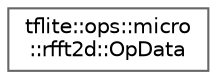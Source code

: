 digraph "Graphical Class Hierarchy"
{
 // LATEX_PDF_SIZE
  bgcolor="transparent";
  edge [fontname=Helvetica,fontsize=10,labelfontname=Helvetica,labelfontsize=10];
  node [fontname=Helvetica,fontsize=10,shape=box,height=0.2,width=0.4];
  rankdir="LR";
  Node0 [id="Node000000",label="tflite::ops::micro\l::rfft2d::OpData",height=0.2,width=0.4,color="grey40", fillcolor="white", style="filled",URL="$structtflite_1_1ops_1_1micro_1_1rfft2d_1_1_op_data.html",tooltip=" "];
}
